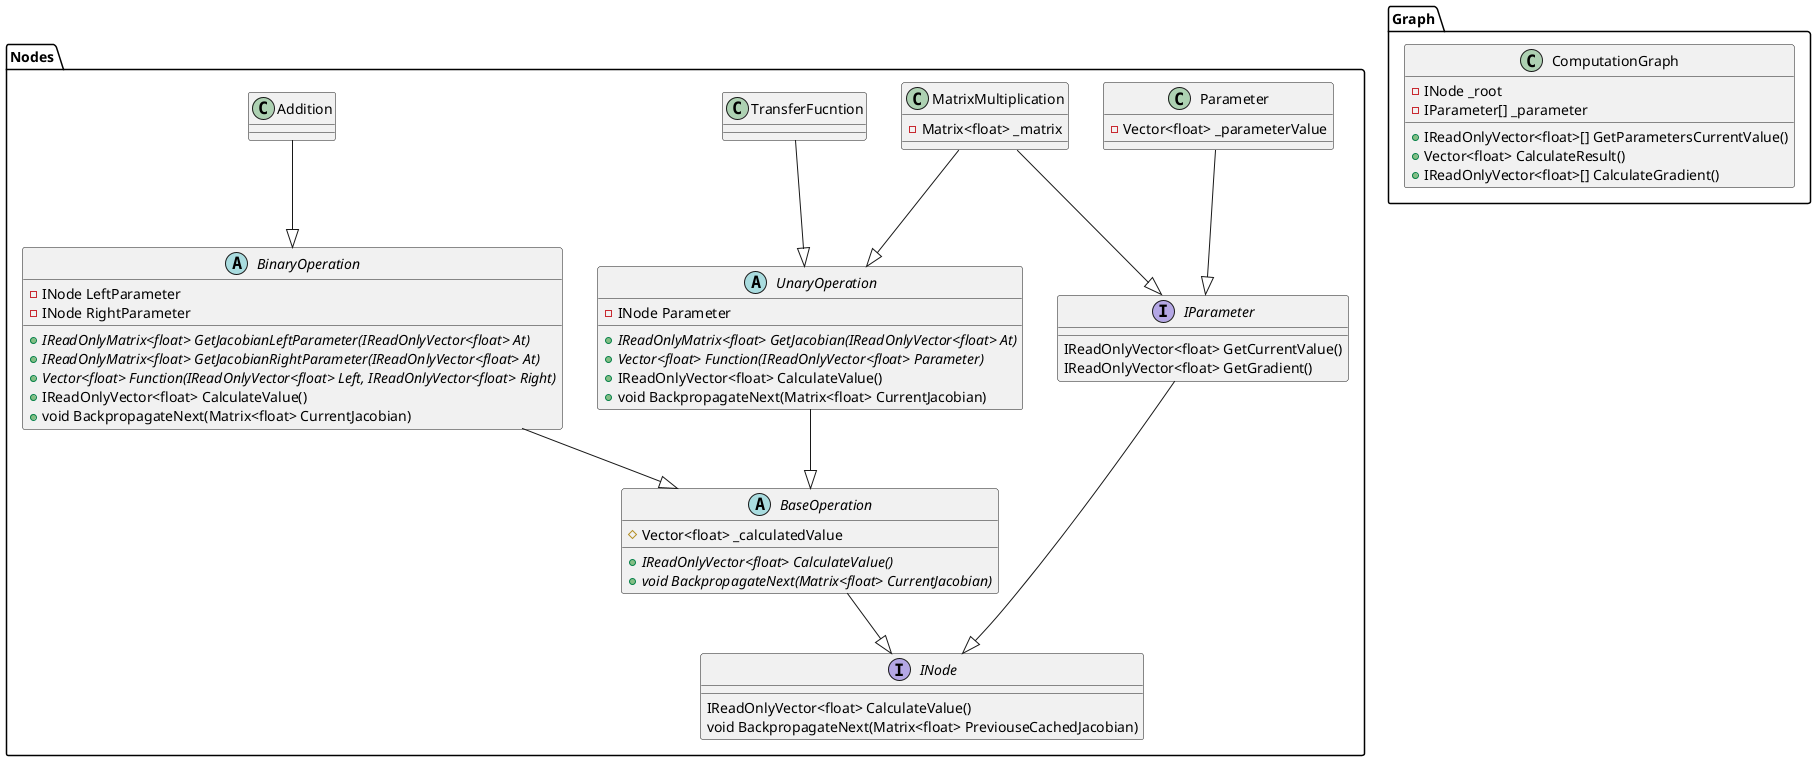 @startuml ComputationGraph

package Nodes
{
    interface INode
    {
        IReadOnlyVector<float> CalculateValue()
        void BackpropagateNext(Matrix<float> PreviouseCachedJacobian)
    }

    IParameter --|> INode
    interface IParameter
    {
        IReadOnlyVector<float> GetCurrentValue()
        IReadOnlyVector<float> GetGradient()
    }

    Parameter --|> IParameter
    class Parameter
    {
        - Vector<float> _parameterValue
    }

    BaseOperation --|> INode
    abstract BaseOperation
    {
        # Vector<float> _calculatedValue

        + {abstract} IReadOnlyVector<float> CalculateValue()
        + {abstract} void BackpropagateNext(Matrix<float> CurrentJacobian)
    }

    UnaryOperation --|> BaseOperation
    abstract UnaryOperation 
    {
        - INode Parameter

        + {abstract} IReadOnlyMatrix<float> GetJacobian(IReadOnlyVector<float> At)
        + {abstract} Vector<float> Function(IReadOnlyVector<float> Parameter)
        + IReadOnlyVector<float> CalculateValue()
        + void BackpropagateNext(Matrix<float> CurrentJacobian)
    }

    BinaryOperation --|> BaseOperation
    abstract BinaryOperation 
    {
        - INode LeftParameter 
        - INode RightParameter 

        + {abstract} IReadOnlyMatrix<float> GetJacobianLeftParameter(IReadOnlyVector<float> At)
        + {abstract} IReadOnlyMatrix<float> GetJacobianRightParameter(IReadOnlyVector<float> At)
        + {abstract} Vector<float> Function(IReadOnlyVector<float> Left, IReadOnlyVector<float> Right)
        + IReadOnlyVector<float> CalculateValue()
        + void BackpropagateNext(Matrix<float> CurrentJacobian)
    }

    TransferFucntion --|> UnaryOperation
    class TransferFucntion

    Addition --|> BinaryOperation
    class Addition 

    MatrixMultiplication --|> UnaryOperation
    MatrixMultiplication --|> IParameter
    class MatrixMultiplication
    {
        - Matrix<float> _matrix
    }

}

package Graph
{
    class ComputationGraph
    {
        - INode _root
        - IParameter[] _parameter

        + IReadOnlyVector<float>[] GetParametersCurrentValue()
        + Vector<float> CalculateResult()
        + IReadOnlyVector<float>[] CalculateGradient()
    }
}


@enduml